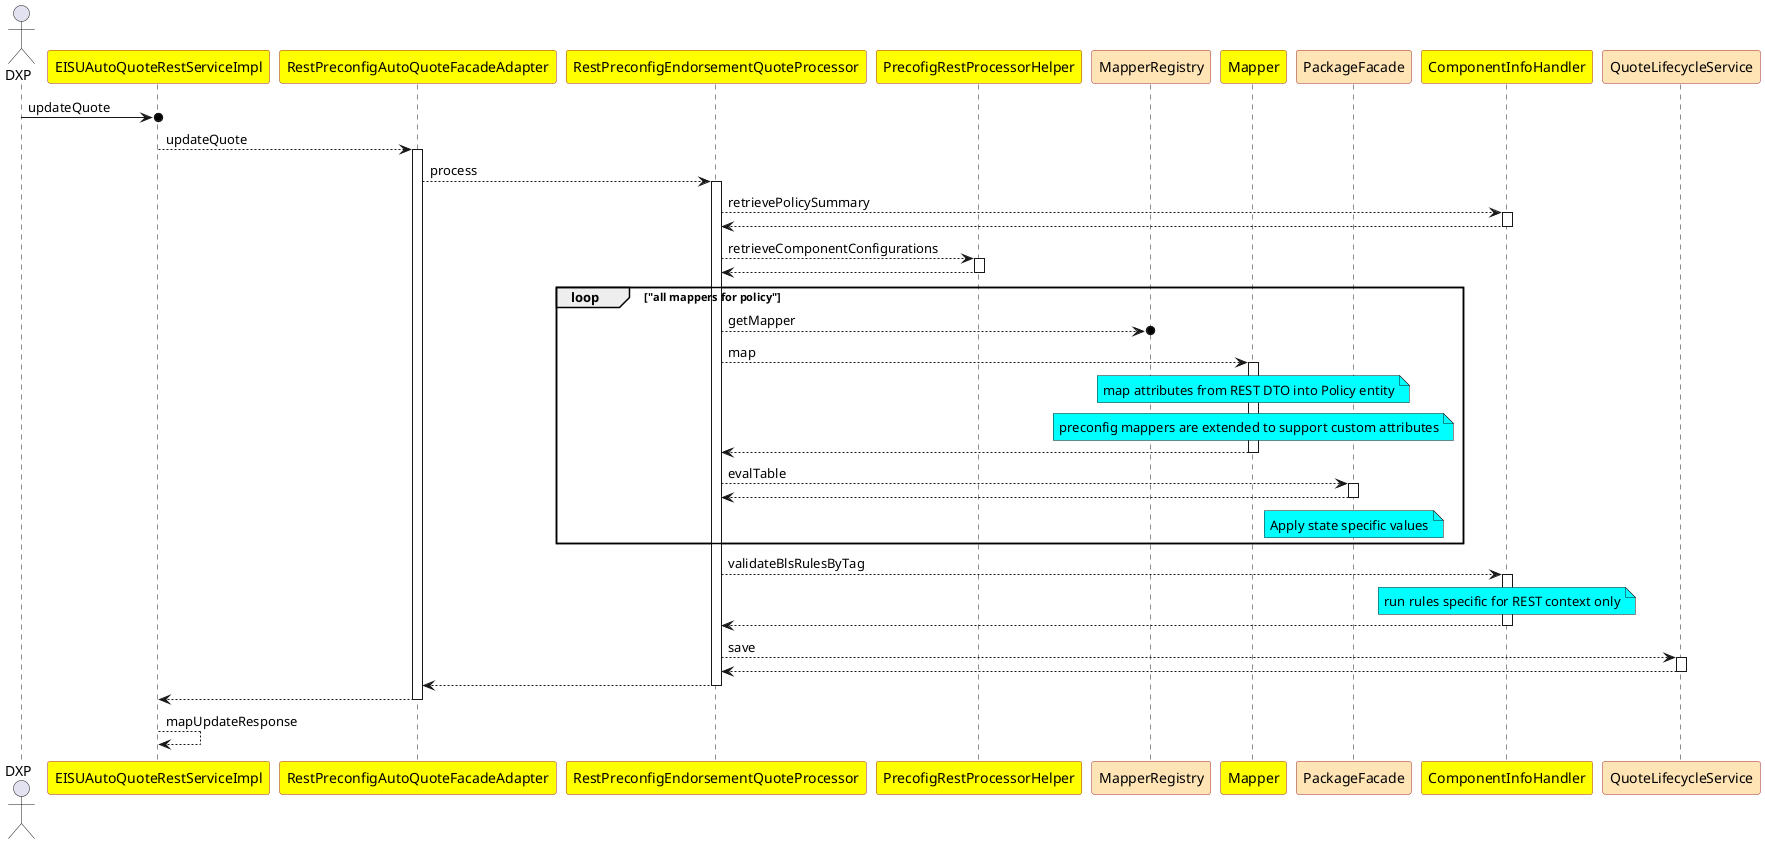 @startuml

skinparam  participant {
  BackgroundColor yellow
  BorderColor brown
}

actor DXP

participant EISUAutoQuoteRestServiceImpl
participant RestPreconfigAutoQuoteFacadeAdapter
participant RestPreconfigEndorsementQuoteProcessor
participant PrecofigRestProcessorHelper
participant MapperRegistry #moccasin
participant Mapper
participant PackageFacade #moccasin
participant ComponentInfoHandler
participant QuoteLifecycleService #moccasin



DXP ->o EISUAutoQuoteRestServiceImpl:updateQuote
EISUAutoQuoteRestServiceImpl --> RestPreconfigAutoQuoteFacadeAdapter ++: updateQuote
RestPreconfigAutoQuoteFacadeAdapter --> RestPreconfigEndorsementQuoteProcessor ++: process
RestPreconfigEndorsementQuoteProcessor --> ComponentInfoHandler ++ :retrievePolicySummary
return
RestPreconfigEndorsementQuoteProcessor --> PrecofigRestProcessorHelper ++:retrieveComponentConfigurations
return
loop "all mappers for policy"
RestPreconfigEndorsementQuoteProcessor -->o MapperRegistry:getMapper
RestPreconfigEndorsementQuoteProcessor --> Mapper ++:map
note over Mapper #aqua: map attributes from REST DTO into Policy entity
note over Mapper #aqua: preconfig mappers are extended to support custom attributes
return
RestPreconfigEndorsementQuoteProcessor --> PackageFacade ++:evalTable
return
note over PackageFacade #aqua: Apply state specific values
end
RestPreconfigEndorsementQuoteProcessor --> ComponentInfoHandler ++: validateBlsRulesByTag
note over ComponentInfoHandler #aqua: run rules specific for REST context only
return
RestPreconfigEndorsementQuoteProcessor --> QuoteLifecycleService ++:save
return
return
return
EISUAutoQuoteRestServiceImpl --> EISUAutoQuoteRestServiceImpl :mapUpdateResponse




@enduml